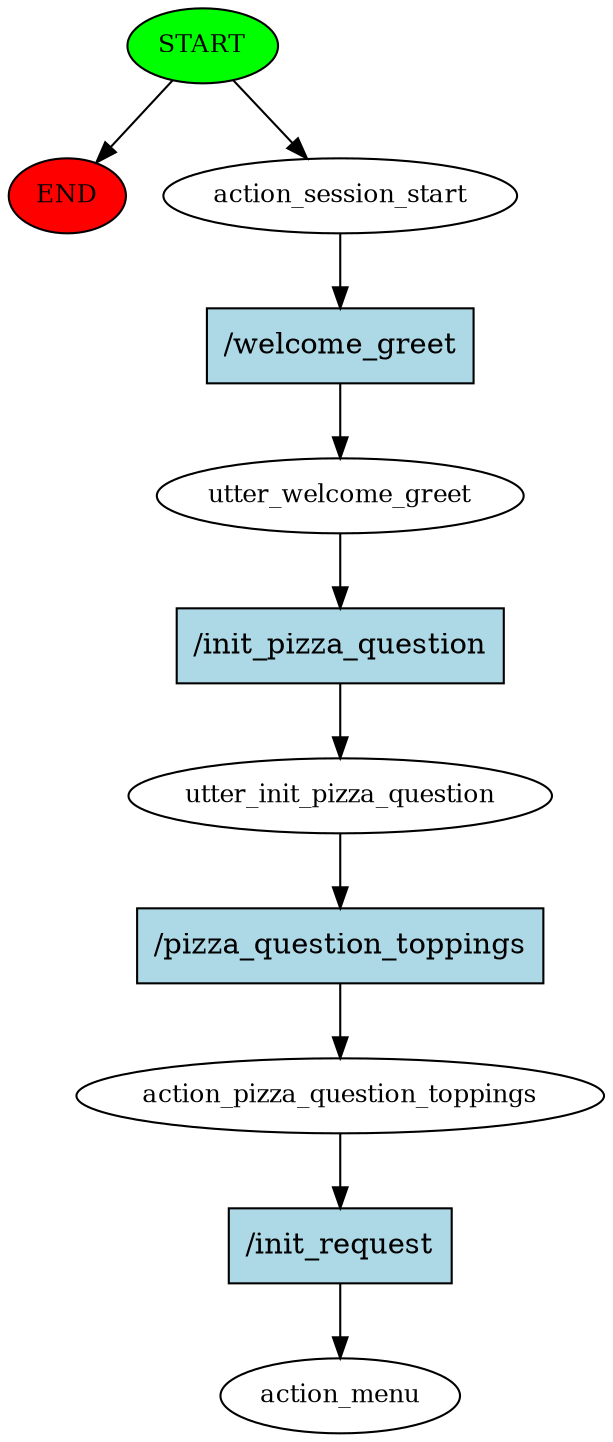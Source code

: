 digraph  {
0 [class="start active", fillcolor=green, fontsize=12, label=START, style=filled];
"-1" [class=end, fillcolor=red, fontsize=12, label=END, style=filled];
1 [class=active, fontsize=12, label=action_session_start];
2 [class=active, fontsize=12, label=utter_welcome_greet];
3 [class=active, fontsize=12, label=utter_init_pizza_question];
4 [class=active, fontsize=12, label=action_pizza_question_toppings];
5 [class="dashed active", fontsize=12, label=action_menu];
6 [class="intent active", fillcolor=lightblue, label="/welcome_greet", shape=rect, style=filled];
7 [class="intent active", fillcolor=lightblue, label="/init_pizza_question", shape=rect, style=filled];
8 [class="intent active", fillcolor=lightblue, label="/pizza_question_toppings", shape=rect, style=filled];
9 [class="intent active", fillcolor=lightblue, label="/init_request", shape=rect, style=filled];
0 -> "-1"  [class="", key=NONE, label=""];
0 -> 1  [class=active, key=NONE, label=""];
1 -> 6  [class=active, key=0];
2 -> 7  [class=active, key=0];
3 -> 8  [class=active, key=0];
4 -> 9  [class=active, key=0];
6 -> 2  [class=active, key=0];
7 -> 3  [class=active, key=0];
8 -> 4  [class=active, key=0];
9 -> 5  [class=active, key=0];
}
